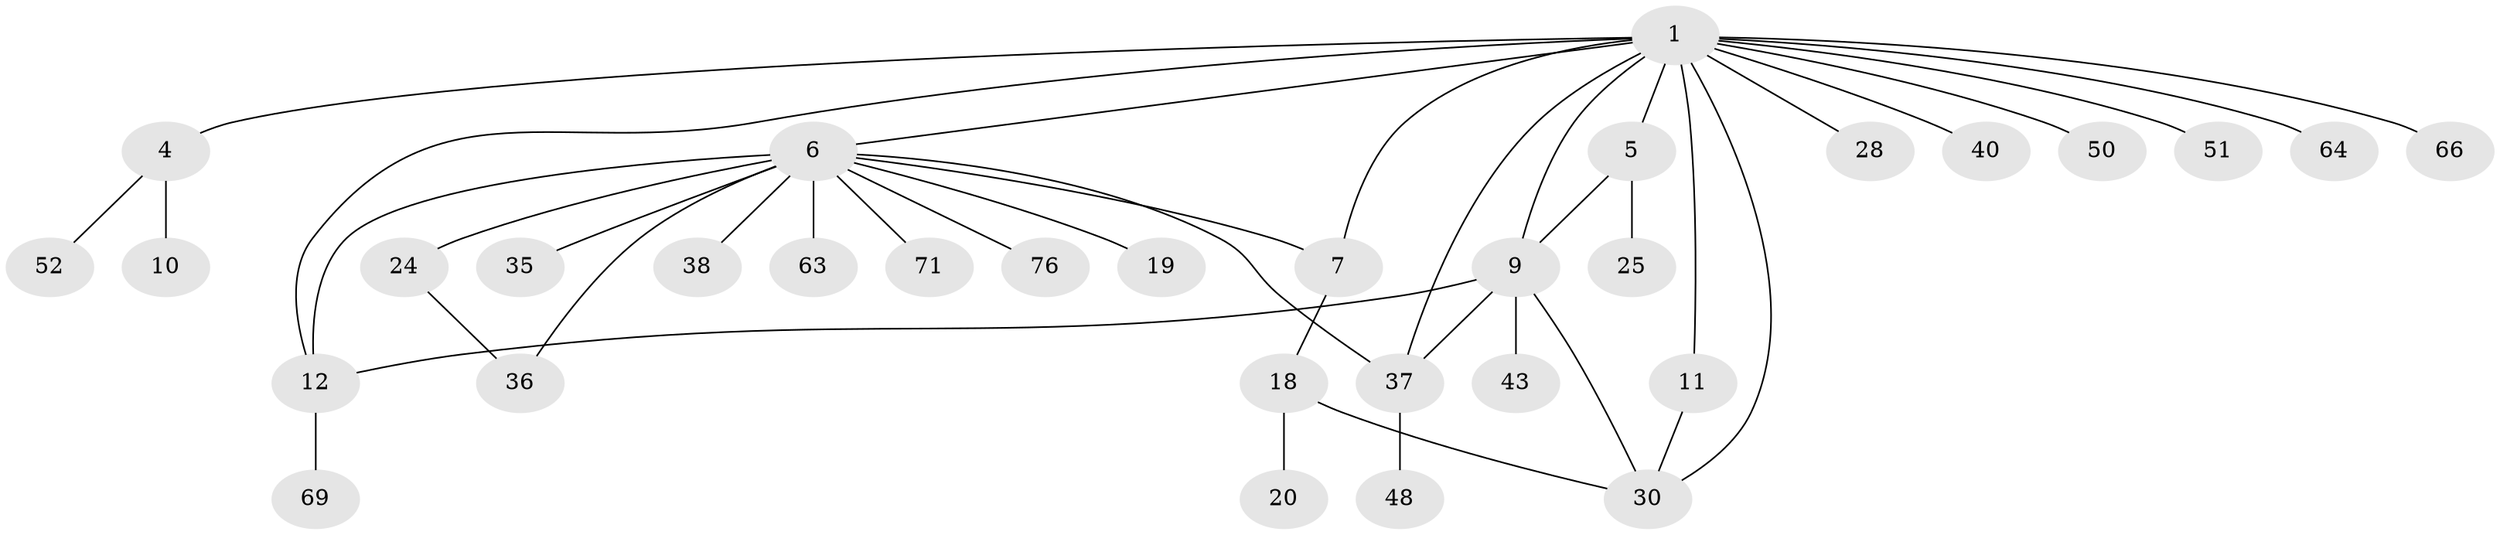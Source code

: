 // original degree distribution, {5: 0.036585365853658534, 8: 0.012195121951219513, 3: 0.12195121951219512, 4: 0.13414634146341464, 2: 0.2926829268292683, 1: 0.3780487804878049, 6: 0.024390243902439025}
// Generated by graph-tools (version 1.1) at 2025/16/03/04/25 18:16:50]
// undirected, 32 vertices, 41 edges
graph export_dot {
graph [start="1"]
  node [color=gray90,style=filled];
  1 [super="+3+8+2"];
  4;
  5;
  6 [super="+14"];
  7 [super="+16+80"];
  9 [super="+34+45+59"];
  10 [super="+79"];
  11 [super="+32"];
  12 [super="+39+75+73"];
  18 [super="+41"];
  19;
  20 [super="+54"];
  24 [super="+68+62+60"];
  25;
  28;
  30 [super="+47+42"];
  35 [super="+57"];
  36;
  37 [super="+44+55+46+78"];
  38;
  40;
  43;
  48 [super="+74"];
  50;
  51;
  52;
  63 [super="+77"];
  64;
  66;
  69;
  71;
  76;
  1 -- 7;
  1 -- 9 [weight=2];
  1 -- 64;
  1 -- 5;
  1 -- 37;
  1 -- 40;
  1 -- 11;
  1 -- 28;
  1 -- 30;
  1 -- 66;
  1 -- 51;
  1 -- 12;
  1 -- 50;
  1 -- 4;
  1 -- 6;
  4 -- 10;
  4 -- 52;
  5 -- 9;
  5 -- 25;
  6 -- 12;
  6 -- 35;
  6 -- 36;
  6 -- 37;
  6 -- 7;
  6 -- 38 [weight=2];
  6 -- 71;
  6 -- 76;
  6 -- 19;
  6 -- 24;
  6 -- 63;
  7 -- 18;
  9 -- 43;
  9 -- 12;
  9 -- 37;
  9 -- 30;
  11 -- 30;
  12 -- 69;
  18 -- 20;
  18 -- 30;
  24 -- 36;
  37 -- 48;
}
